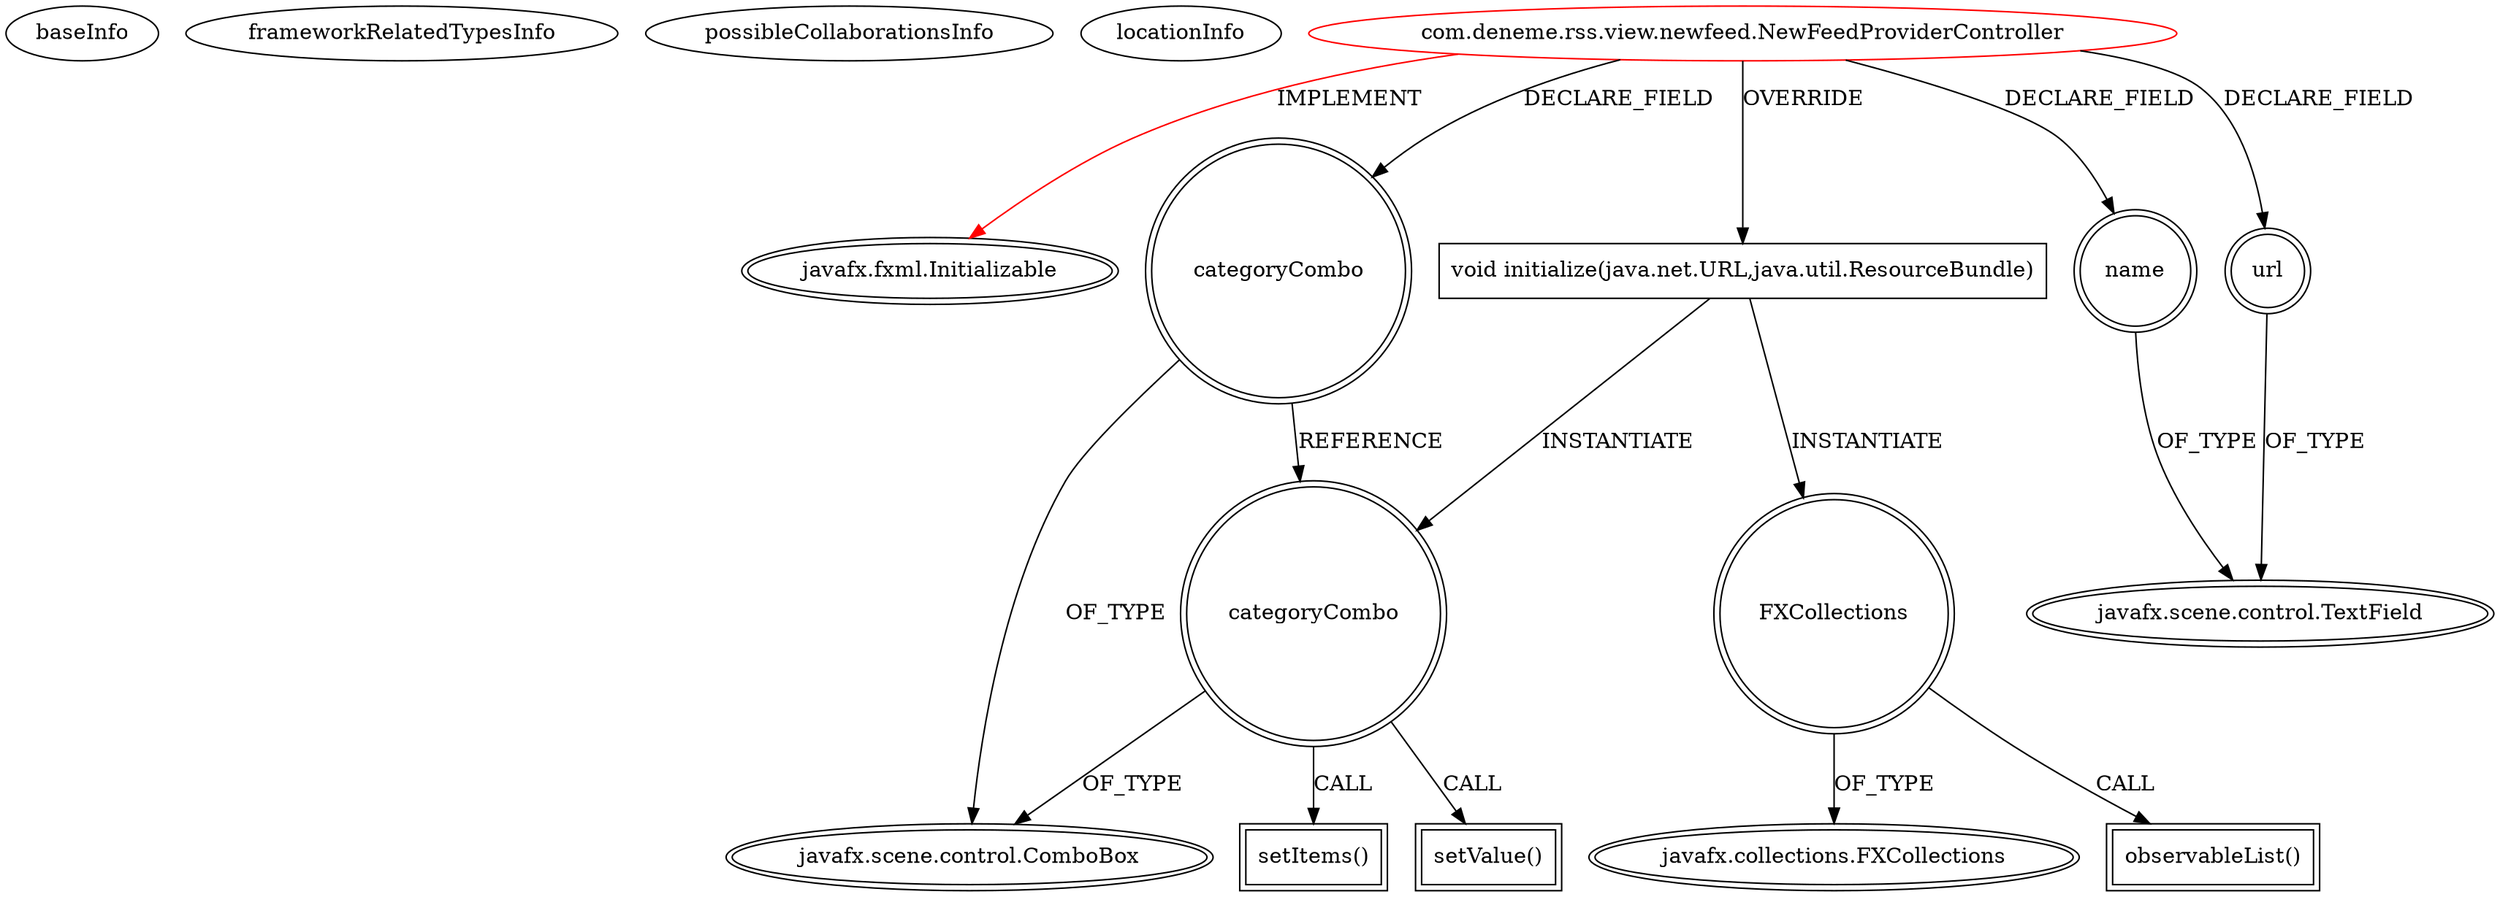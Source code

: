 digraph {
baseInfo[graphId=2010,category="extension_graph",isAnonymous=false,possibleRelation=false]
frameworkRelatedTypesInfo[0="javafx.fxml.Initializable"]
possibleCollaborationsInfo[]
locationInfo[projectName="berker-RSSReader",filePath="/berker-RSSReader/RSSReader-master/src/com/deneme/rss/view/newfeed/NewFeedProviderController.java",contextSignature="NewFeedProviderController",graphId="2010"]
0[label="com.deneme.rss.view.newfeed.NewFeedProviderController",vertexType="ROOT_CLIENT_CLASS_DECLARATION",isFrameworkType=false,color=red]
1[label="javafx.fxml.Initializable",vertexType="FRAMEWORK_INTERFACE_TYPE",isFrameworkType=true,peripheries=2]
2[label="categoryCombo",vertexType="FIELD_DECLARATION",isFrameworkType=true,peripheries=2,shape=circle]
3[label="javafx.scene.control.ComboBox",vertexType="FRAMEWORK_CLASS_TYPE",isFrameworkType=true,peripheries=2]
4[label="name",vertexType="FIELD_DECLARATION",isFrameworkType=true,peripheries=2,shape=circle]
5[label="javafx.scene.control.TextField",vertexType="FRAMEWORK_CLASS_TYPE",isFrameworkType=true,peripheries=2]
6[label="url",vertexType="FIELD_DECLARATION",isFrameworkType=true,peripheries=2,shape=circle]
8[label="void initialize(java.net.URL,java.util.ResourceBundle)",vertexType="OVERRIDING_METHOD_DECLARATION",isFrameworkType=false,shape=box]
9[label="categoryCombo",vertexType="VARIABLE_EXPRESION",isFrameworkType=true,peripheries=2,shape=circle]
10[label="setItems()",vertexType="INSIDE_CALL",isFrameworkType=true,peripheries=2,shape=box]
12[label="FXCollections",vertexType="VARIABLE_EXPRESION",isFrameworkType=true,peripheries=2,shape=circle]
14[label="javafx.collections.FXCollections",vertexType="FRAMEWORK_CLASS_TYPE",isFrameworkType=true,peripheries=2]
13[label="observableList()",vertexType="INSIDE_CALL",isFrameworkType=true,peripheries=2,shape=box]
16[label="setValue()",vertexType="INSIDE_CALL",isFrameworkType=true,peripheries=2,shape=box]
0->1[label="IMPLEMENT",color=red]
0->2[label="DECLARE_FIELD"]
2->3[label="OF_TYPE"]
0->4[label="DECLARE_FIELD"]
4->5[label="OF_TYPE"]
0->6[label="DECLARE_FIELD"]
6->5[label="OF_TYPE"]
0->8[label="OVERRIDE"]
8->9[label="INSTANTIATE"]
2->9[label="REFERENCE"]
9->3[label="OF_TYPE"]
9->10[label="CALL"]
8->12[label="INSTANTIATE"]
12->14[label="OF_TYPE"]
12->13[label="CALL"]
9->16[label="CALL"]
}
